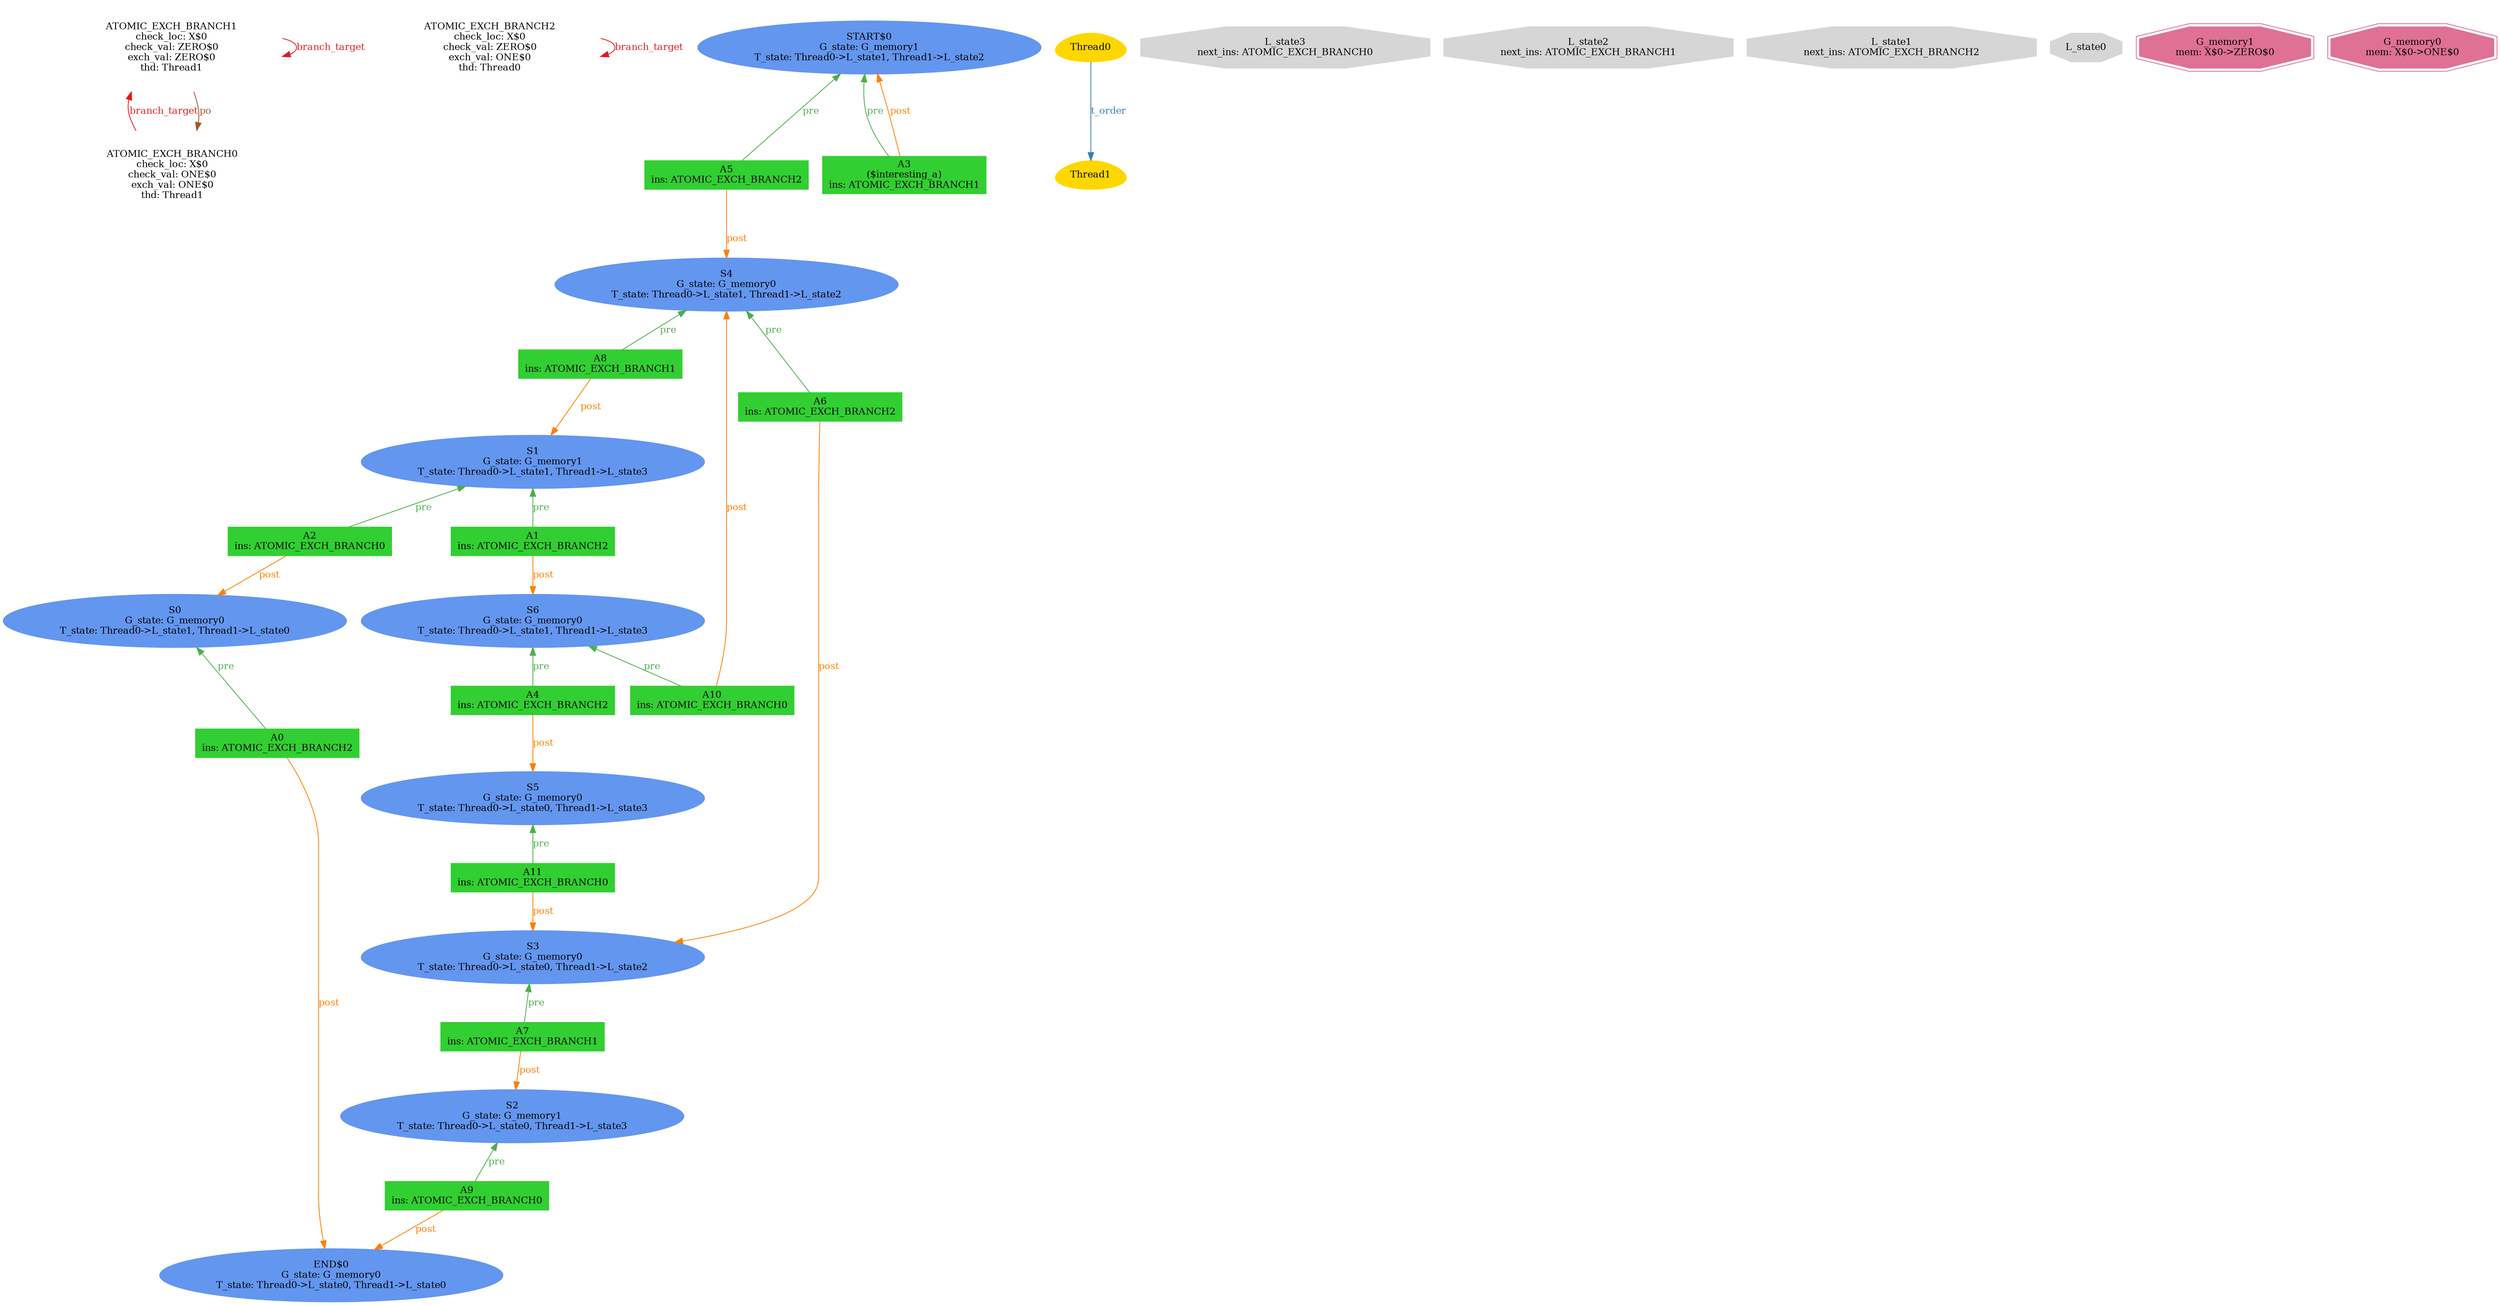 digraph "graph" {
graph [fontsize=12]
node [fontsize=12]
edge [fontsize=12]
rankdir=TB;
"N28" -> "N27" [uuid = "<ATOMIC_EXCH_BRANCH0, ATOMIC_EXCH_BRANCH1>", color = "#e41a1c", fontcolor = "#e41a1c", style = "solid", label = "branch_target", dir = "back", weight = "1"]
"N28" -> "N28" [uuid = "<ATOMIC_EXCH_BRANCH1, ATOMIC_EXCH_BRANCH1>", color = "#e41a1c", fontcolor = "#e41a1c", style = "solid", label = "branch_target", dir = "forward", weight = "1"]
"N20" -> "N20" [uuid = "<ATOMIC_EXCH_BRANCH2, ATOMIC_EXCH_BRANCH2>", color = "#e41a1c", fontcolor = "#e41a1c", style = "solid", label = "branch_target", dir = "forward", weight = "1"]
"N28" -> "N27" [uuid = "<ATOMIC_EXCH_BRANCH1, ATOMIC_EXCH_BRANCH0>", color = "#a65628", fontcolor = "#a65628", style = "solid", label = "po", dir = "forward", weight = "1"]
"N17" -> "N8" [uuid = "<A0, END$0>", color = "#ff7f00", fontcolor = "#ff7f00", style = "solid", label = "post", dir = "forward", weight = "1"]
"N24" -> "N23" [uuid = "<A1, S6>", color = "#ff7f00", fontcolor = "#ff7f00", style = "solid", label = "post", dir = "forward", weight = "1"]
"N19" -> "N18" [uuid = "<A2, S0>", color = "#ff7f00", fontcolor = "#ff7f00", style = "solid", label = "post", dir = "forward", weight = "1"]
"N31" -> "N21" [uuid = "<A3, START$0>", color = "#ff7f00", fontcolor = "#ff7f00", style = "solid", label = "post", dir = "back", weight = "1"]
"N15" -> "N14" [uuid = "<A4, S5>", color = "#ff7f00", fontcolor = "#ff7f00", style = "solid", label = "post", dir = "forward", weight = "1"]
"N30" -> "N29" [uuid = "<A5, S4>", color = "#ff7f00", fontcolor = "#ff7f00", style = "solid", label = "post", dir = "forward", weight = "1"]
"N16" -> "N12" [uuid = "<A6, S3>", color = "#ff7f00", fontcolor = "#ff7f00", style = "solid", label = "post", dir = "forward", weight = "1"]
"N11" -> "N10" [uuid = "<A7, S2>", color = "#ff7f00", fontcolor = "#ff7f00", style = "solid", label = "post", dir = "forward", weight = "1"]
"N26" -> "N25" [uuid = "<A8, S1>", color = "#ff7f00", fontcolor = "#ff7f00", style = "solid", label = "post", dir = "forward", weight = "1"]
"N9" -> "N8" [uuid = "<A9, END$0>", color = "#ff7f00", fontcolor = "#ff7f00", style = "solid", label = "post", dir = "forward", weight = "1"]
"N29" -> "N22" [uuid = "<A10, S4>", color = "#ff7f00", fontcolor = "#ff7f00", style = "solid", label = "post", dir = "back", weight = "1"]
"N13" -> "N12" [uuid = "<A11, S3>", color = "#ff7f00", fontcolor = "#ff7f00", style = "solid", label = "post", dir = "forward", weight = "1"]
"N18" -> "N17" [uuid = "<A0, S0>", color = "#4daf4a", fontcolor = "#4daf4a", style = "solid", label = "pre", dir = "back", weight = "1"]
"N25" -> "N24" [uuid = "<A1, S1>", color = "#4daf4a", fontcolor = "#4daf4a", style = "solid", label = "pre", dir = "back", weight = "1"]
"N25" -> "N19" [uuid = "<A2, S1>", color = "#4daf4a", fontcolor = "#4daf4a", style = "solid", label = "pre", dir = "back", weight = "1"]
"N31" -> "N21" [uuid = "<A3, START$0>", color = "#4daf4a", fontcolor = "#4daf4a", style = "solid", label = "pre", dir = "back", weight = "1"]
"N23" -> "N15" [uuid = "<A4, S6>", color = "#4daf4a", fontcolor = "#4daf4a", style = "solid", label = "pre", dir = "back", weight = "1"]
"N31" -> "N30" [uuid = "<A5, START$0>", color = "#4daf4a", fontcolor = "#4daf4a", style = "solid", label = "pre", dir = "back", weight = "1"]
"N29" -> "N16" [uuid = "<A6, S4>", color = "#4daf4a", fontcolor = "#4daf4a", style = "solid", label = "pre", dir = "back", weight = "1"]
"N12" -> "N11" [uuid = "<A7, S3>", color = "#4daf4a", fontcolor = "#4daf4a", style = "solid", label = "pre", dir = "back", weight = "1"]
"N29" -> "N26" [uuid = "<A8, S4>", color = "#4daf4a", fontcolor = "#4daf4a", style = "solid", label = "pre", dir = "back", weight = "1"]
"N10" -> "N9" [uuid = "<A9, S2>", color = "#4daf4a", fontcolor = "#4daf4a", style = "solid", label = "pre", dir = "back", weight = "1"]
"N23" -> "N22" [uuid = "<A10, S6>", color = "#4daf4a", fontcolor = "#4daf4a", style = "solid", label = "pre", dir = "back", weight = "1"]
"N14" -> "N13" [uuid = "<A11, S5>", color = "#4daf4a", fontcolor = "#4daf4a", style = "solid", label = "pre", dir = "back", weight = "1"]
"N7" -> "N6" [uuid = "<Thread0, Thread1>", color = "#377eb8", fontcolor = "#377eb8", style = "solid", label = "t_order", dir = "forward", weight = "1"]
"N0" [uuid="L_state3", label="L_state3\nnext_ins: ATOMIC_EXCH_BRANCH0", color="#d6d6d6", fontcolor = "#000000", shape = "octagon", style = "filled, solid"]
"N1" [uuid="L_state2", label="L_state2\nnext_ins: ATOMIC_EXCH_BRANCH1", color="#d6d6d6", fontcolor = "#000000", shape = "octagon", style = "filled, solid"]
"N2" [uuid="L_state1", label="L_state1\nnext_ins: ATOMIC_EXCH_BRANCH2", color="#d6d6d6", fontcolor = "#000000", shape = "octagon", style = "filled, solid"]
"N3" [uuid="L_state0", label="L_state0", color="#d6d6d6", fontcolor = "#000000", shape = "octagon", style = "filled, solid"]
"N4" [uuid="G_memory1", label="G_memory1\nmem: X$0->ZERO$0", color="#de7194", fontcolor = "#000000", shape = "doubleoctagon", style = "filled, solid"]
"N5" [uuid="G_memory0", label="G_memory0\nmem: X$0->ONE$0", color="#de7194", fontcolor = "#000000", shape = "doubleoctagon", style = "filled, solid"]
"N6" [uuid="Thread1", label="Thread1", color="#ffd700", fontcolor = "#000000", shape = "egg", style = "filled, solid"]
"N7" [uuid="Thread0", label="Thread0", color="#ffd700", fontcolor = "#000000", shape = "egg", style = "filled, solid"]
"N8" [uuid="END$0", label="END$0\nG_state: G_memory0\nT_state: Thread0->L_state0, Thread1->L_state0", color="#6396ef", fontcolor = "#000000", shape = "ellipse", style = "filled, solid"]
"N9" [uuid="A9", label="A9\nins: ATOMIC_EXCH_BRANCH0", color="#31cf31", fontcolor = "#000000", shape = "box", style = "filled, solid"]
"N10" [uuid="S2", label="S2\nG_state: G_memory1\nT_state: Thread0->L_state0, Thread1->L_state3", color="#6396ef", fontcolor = "#000000", shape = "ellipse", style = "filled, solid"]
"N11" [uuid="A7", label="A7\nins: ATOMIC_EXCH_BRANCH1", color="#31cf31", fontcolor = "#000000", shape = "box", style = "filled, solid"]
"N12" [uuid="S3", label="S3\nG_state: G_memory0\nT_state: Thread0->L_state0, Thread1->L_state2", color="#6396ef", fontcolor = "#000000", shape = "ellipse", style = "filled, solid"]
"N13" [uuid="A11", label="A11\nins: ATOMIC_EXCH_BRANCH0", color="#31cf31", fontcolor = "#000000", shape = "box", style = "filled, solid"]
"N14" [uuid="S5", label="S5\nG_state: G_memory0\nT_state: Thread0->L_state0, Thread1->L_state3", color="#6396ef", fontcolor = "#000000", shape = "ellipse", style = "filled, solid"]
"N15" [uuid="A4", label="A4\nins: ATOMIC_EXCH_BRANCH2", color="#31cf31", fontcolor = "#000000", shape = "box", style = "filled, solid"]
"N16" [uuid="A6", label="A6\nins: ATOMIC_EXCH_BRANCH2", color="#31cf31", fontcolor = "#000000", shape = "box", style = "filled, solid"]
"N17" [uuid="A0", label="A0\nins: ATOMIC_EXCH_BRANCH2", color="#31cf31", fontcolor = "#000000", shape = "box", style = "filled, solid"]
"N18" [uuid="S0", label="S0\nG_state: G_memory0\nT_state: Thread0->L_state1, Thread1->L_state0", color="#6396ef", fontcolor = "#000000", shape = "ellipse", style = "filled, solid"]
"N19" [uuid="A2", label="A2\nins: ATOMIC_EXCH_BRANCH0", color="#31cf31", fontcolor = "#000000", shape = "box", style = "filled, solid"]
"N20" [uuid="ATOMIC_EXCH_BRANCH2", label="ATOMIC_EXCH_BRANCH2\ncheck_loc: X$0\ncheck_val: ZERO$0\nexch_val: ONE$0\nthd: Thread0", color="#ffffff", fontcolor = "#000000", shape = "octagon", style = "filled, solid"]
"N21" [uuid="A3", label="A3\n($interesting_a)\nins: ATOMIC_EXCH_BRANCH1", color="#31cf31", fontcolor = "#000000", shape = "box", style = "filled, solid"]
"N22" [uuid="A10", label="A10\nins: ATOMIC_EXCH_BRANCH0", color="#31cf31", fontcolor = "#000000", shape = "box", style = "filled, solid"]
"N23" [uuid="S6", label="S6\nG_state: G_memory0\nT_state: Thread0->L_state1, Thread1->L_state3", color="#6396ef", fontcolor = "#000000", shape = "ellipse", style = "filled, solid"]
"N24" [uuid="A1", label="A1\nins: ATOMIC_EXCH_BRANCH2", color="#31cf31", fontcolor = "#000000", shape = "box", style = "filled, solid"]
"N25" [uuid="S1", label="S1\nG_state: G_memory1\nT_state: Thread0->L_state1, Thread1->L_state3", color="#6396ef", fontcolor = "#000000", shape = "ellipse", style = "filled, solid"]
"N26" [uuid="A8", label="A8\nins: ATOMIC_EXCH_BRANCH1", color="#31cf31", fontcolor = "#000000", shape = "box", style = "filled, solid"]
"N27" [uuid="ATOMIC_EXCH_BRANCH0", label="ATOMIC_EXCH_BRANCH0\ncheck_loc: X$0\ncheck_val: ONE$0\nexch_val: ONE$0\nthd: Thread1", color="#ffffff", fontcolor = "#000000", shape = "octagon", style = "filled, solid"]
"N28" [uuid="ATOMIC_EXCH_BRANCH1", label="ATOMIC_EXCH_BRANCH1\ncheck_loc: X$0\ncheck_val: ZERO$0\nexch_val: ZERO$0\nthd: Thread1", color="#ffffff", fontcolor = "#000000", shape = "octagon", style = "filled, solid"]
"N29" [uuid="S4", label="S4\nG_state: G_memory0\nT_state: Thread0->L_state1, Thread1->L_state2", color="#6396ef", fontcolor = "#000000", shape = "ellipse", style = "filled, solid"]
"N30" [uuid="A5", label="A5\nins: ATOMIC_EXCH_BRANCH2", color="#31cf31", fontcolor = "#000000", shape = "box", style = "filled, solid"]
"N31" [uuid="START$0", label="START$0\nG_state: G_memory1\nT_state: Thread0->L_state1, Thread1->L_state2", color="#6396ef", fontcolor = "#000000", shape = "ellipse", style = "filled, solid"]
}
